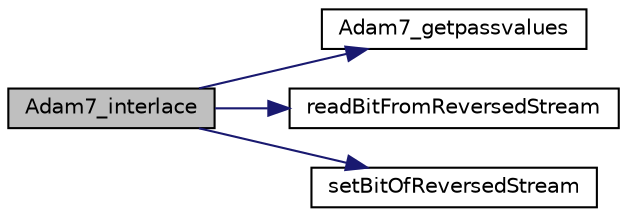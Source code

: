 digraph "Adam7_interlace"
{
 // LATEX_PDF_SIZE
  edge [fontname="Helvetica",fontsize="10",labelfontname="Helvetica",labelfontsize="10"];
  node [fontname="Helvetica",fontsize="10",shape=record];
  rankdir="LR";
  Node1 [label="Adam7_interlace",height=0.2,width=0.4,color="black", fillcolor="grey75", style="filled", fontcolor="black",tooltip=" "];
  Node1 -> Node2 [color="midnightblue",fontsize="10",style="solid",fontname="Helvetica"];
  Node2 [label="Adam7_getpassvalues",height=0.2,width=0.4,color="black", fillcolor="white", style="filled",URL="$lodepng_8cpp.html#a18aff167f1895955ac0f831555e9cff3",tooltip=" "];
  Node1 -> Node3 [color="midnightblue",fontsize="10",style="solid",fontname="Helvetica"];
  Node3 [label="readBitFromReversedStream",height=0.2,width=0.4,color="black", fillcolor="white", style="filled",URL="$lodepng_8cpp.html#aa65d1743dade2919f44301461bde054d",tooltip=" "];
  Node1 -> Node4 [color="midnightblue",fontsize="10",style="solid",fontname="Helvetica"];
  Node4 [label="setBitOfReversedStream",height=0.2,width=0.4,color="black", fillcolor="white", style="filled",URL="$lodepng_8cpp.html#afab63835fa156b812c454a4a96b7b28b",tooltip=" "];
}
